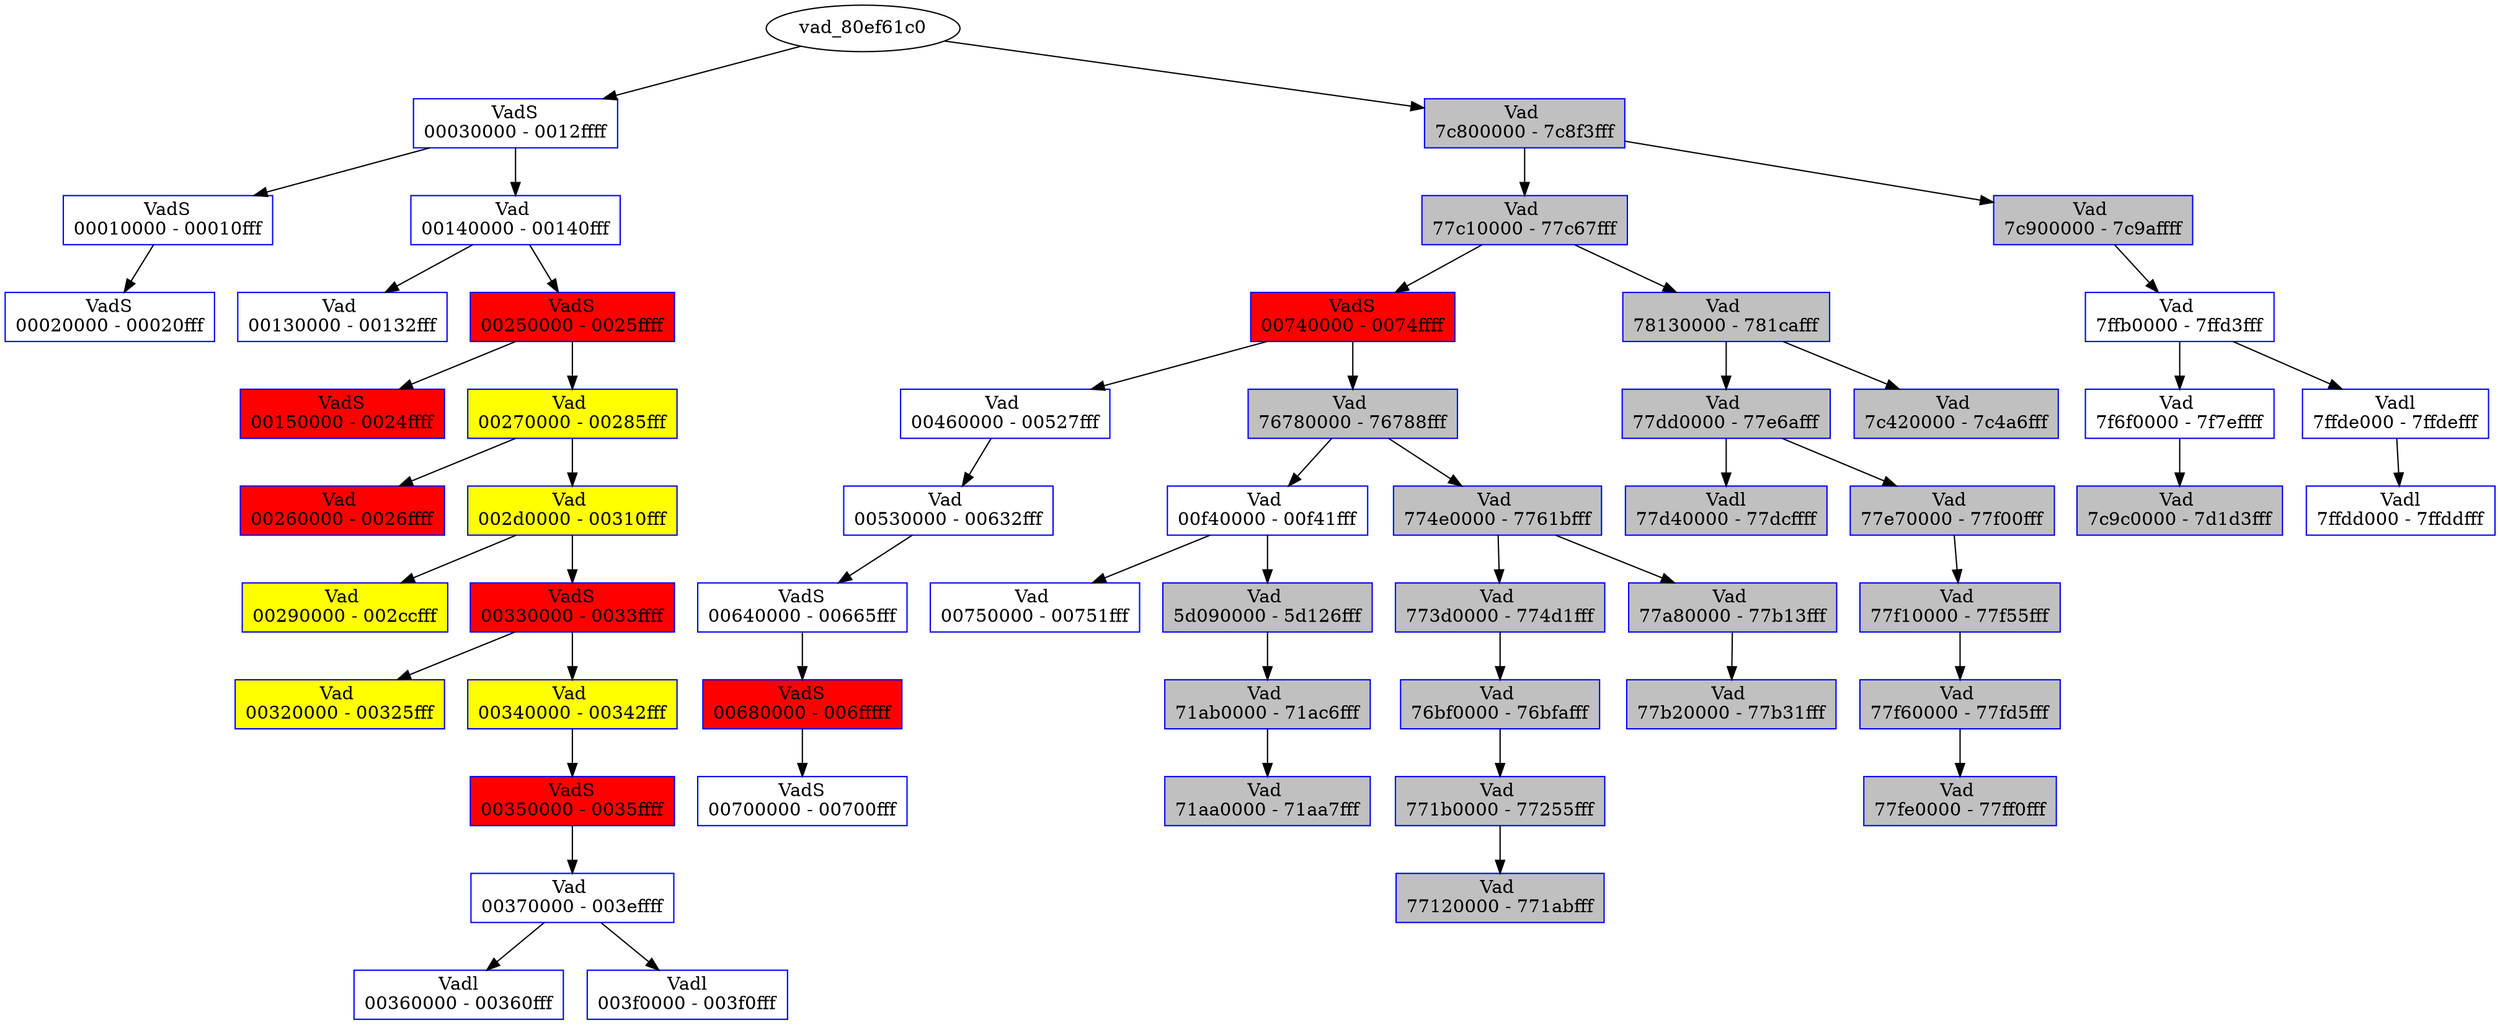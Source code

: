 /* Pid:    844 */
digraph processtree {
graph [rankdir = "TB"];
vad_80ef61c0 -> vad_ff364278
vad_ff364278 [label = "{ VadS\n00030000 - 0012ffff }"shape = "record" color = "blue" style = "filled" fillcolor = "white"];
vad_ff364278 -> vad_ff38c2f8
vad_ff38c2f8 [label = "{ VadS\n00010000 - 00010fff }"shape = "record" color = "blue" style = "filled" fillcolor = "white"];
vad_ff38c2f8 -> vad_ff3ac158
vad_ff3ac158 [label = "{ VadS\n00020000 - 00020fff }"shape = "record" color = "blue" style = "filled" fillcolor = "white"];
vad_ff364278 -> vad_ff285a98
vad_ff285a98 [label = "{ Vad \n00140000 - 00140fff }"shape = "record" color = "blue" style = "filled" fillcolor = "white"];
vad_ff285a98 -> vad_ff213530
vad_ff213530 [label = "{ Vad \n00130000 - 00132fff }"shape = "record" color = "blue" style = "filled" fillcolor = "white"];
vad_ff285a98 -> vad_ff3a7158
vad_ff3a7158 [label = "{ VadS\n00250000 - 0025ffff }"shape = "record" color = "blue" style = "filled" fillcolor = "red"];
vad_ff3a7158 -> vad_ff37f1d8
vad_ff37f1d8 [label = "{ VadS\n00150000 - 0024ffff }"shape = "record" color = "blue" style = "filled" fillcolor = "red"];
vad_ff3a7158 -> vad_80f272c8
vad_80f272c8 [label = "{ Vad \n00270000 - 00285fff }"shape = "record" color = "blue" style = "filled" fillcolor = "yellow"];
vad_80f272c8 -> vad_80f76570
vad_80f76570 [label = "{ Vad \n00260000 - 0026ffff }"shape = "record" color = "blue" style = "filled" fillcolor = "red"];
vad_80f272c8 -> vad_80f61760
vad_80f61760 [label = "{ Vad \n002d0000 - 00310fff }"shape = "record" color = "blue" style = "filled" fillcolor = "yellow"];
vad_80f61760 -> vad_80f61790
vad_80f61790 [label = "{ Vad \n00290000 - 002ccfff }"shape = "record" color = "blue" style = "filled" fillcolor = "yellow"];
vad_80f61760 -> vad_ff391278
vad_ff391278 [label = "{ VadS\n00330000 - 0033ffff }"shape = "record" color = "blue" style = "filled" fillcolor = "red"];
vad_ff391278 -> vad_80f644d0
vad_80f644d0 [label = "{ Vad \n00320000 - 00325fff }"shape = "record" color = "blue" style = "filled" fillcolor = "yellow"];
vad_ff391278 -> vad_ff363178
vad_ff363178 [label = "{ Vad \n00340000 - 00342fff }"shape = "record" color = "blue" style = "filled" fillcolor = "yellow"];
vad_ff363178 -> vad_ff389180
vad_ff389180 [label = "{ VadS\n00350000 - 0035ffff }"shape = "record" color = "blue" style = "filled" fillcolor = "red"];
vad_ff389180 -> vad_81005fd8
vad_81005fd8 [label = "{ Vad \n00370000 - 003effff }"shape = "record" color = "blue" style = "filled" fillcolor = "white"];
vad_81005fd8 -> vad_81005f98
vad_81005f98 [label = "{ Vadl\n00360000 - 00360fff }"shape = "record" color = "blue" style = "filled" fillcolor = "white"];
vad_81005fd8 -> vad_ff284108
vad_ff284108 [label = "{ Vadl\n003f0000 - 003f0fff }"shape = "record" color = "blue" style = "filled" fillcolor = "white"];
vad_80ef61c0 -> vad_81003e48
vad_81003e48 [label = "{ Vad \n7c800000 - 7c8f3fff }"shape = "record" color = "blue" style = "filled" fillcolor = "gray"];
vad_81003e48 -> vad_ff2514d8
vad_ff2514d8 [label = "{ Vad \n77c10000 - 77c67fff }"shape = "record" color = "blue" style = "filled" fillcolor = "gray"];
vad_ff2514d8 -> vad_ff3a4180
vad_ff3a4180 [label = "{ VadS\n00740000 - 0074ffff }"shape = "record" color = "blue" style = "filled" fillcolor = "red"];
vad_ff3a4180 -> vad_ff363148
vad_ff363148 [label = "{ Vad \n00460000 - 00527fff }"shape = "record" color = "blue" style = "filled" fillcolor = "white"];
vad_ff363148 -> vad_ff26e900
vad_ff26e900 [label = "{ Vad \n00530000 - 00632fff }"shape = "record" color = "blue" style = "filled" fillcolor = "white"];
vad_ff26e900 -> vad_ff38bc50
vad_ff38bc50 [label = "{ VadS\n00640000 - 00665fff }"shape = "record" color = "blue" style = "filled" fillcolor = "white"];
vad_ff38bc50 -> vad_ff2424a8
vad_ff2424a8 [label = "{ VadS\n00680000 - 006fffff }"shape = "record" color = "blue" style = "filled" fillcolor = "red"];
vad_ff2424a8 -> vad_80fca9a8
vad_80fca9a8 [label = "{ VadS\n00700000 - 00700fff }"shape = "record" color = "blue" style = "filled" fillcolor = "white"];
vad_ff3a4180 -> vad_ff39b448
vad_ff39b448 [label = "{ Vad \n76780000 - 76788fff }"shape = "record" color = "blue" style = "filled" fillcolor = "gray"];
vad_ff39b448 -> vad_ff26ed08
vad_ff26ed08 [label = "{ Vad \n00f40000 - 00f41fff }"shape = "record" color = "blue" style = "filled" fillcolor = "white"];
vad_ff26ed08 -> vad_ff3bcb40
vad_ff3bcb40 [label = "{ Vad \n00750000 - 00751fff }"shape = "record" color = "blue" style = "filled" fillcolor = "white"];
vad_ff26ed08 -> vad_80fb1be8
vad_80fb1be8 [label = "{ Vad \n5d090000 - 5d126fff }"shape = "record" color = "blue" style = "filled" fillcolor = "gray"];
vad_80fb1be8 -> vad_ff3bee80
vad_ff3bee80 [label = "{ Vad \n71ab0000 - 71ac6fff }"shape = "record" color = "blue" style = "filled" fillcolor = "gray"];
vad_ff3bee80 -> vad_ff232708
vad_ff232708 [label = "{ Vad \n71aa0000 - 71aa7fff }"shape = "record" color = "blue" style = "filled" fillcolor = "gray"];
vad_ff39b448 -> vad_ff37f178
vad_ff37f178 [label = "{ Vad \n774e0000 - 7761bfff }"shape = "record" color = "blue" style = "filled" fillcolor = "gray"];
vad_ff37f178 -> vad_ff27bc10
vad_ff27bc10 [label = "{ Vad \n773d0000 - 774d1fff }"shape = "record" color = "blue" style = "filled" fillcolor = "gray"];
vad_ff27bc10 -> vad_ff3beeb0
vad_ff3beeb0 [label = "{ Vad \n76bf0000 - 76bfafff }"shape = "record" color = "blue" style = "filled" fillcolor = "gray"];
vad_ff3beeb0 -> vad_ff3991b0
vad_ff3991b0 [label = "{ Vad \n771b0000 - 77255fff }"shape = "record" color = "blue" style = "filled" fillcolor = "gray"];
vad_ff3991b0 -> vad_81003ad8
vad_81003ad8 [label = "{ Vad \n77120000 - 771abfff }"shape = "record" color = "blue" style = "filled" fillcolor = "gray"];
vad_ff37f178 -> vad_ff2326d8
vad_ff2326d8 [label = "{ Vad \n77a80000 - 77b13fff }"shape = "record" color = "blue" style = "filled" fillcolor = "gray"];
vad_ff2326d8 -> vad_ff3991e0
vad_ff3991e0 [label = "{ Vad \n77b20000 - 77b31fff }"shape = "record" color = "blue" style = "filled" fillcolor = "gray"];
vad_ff2514d8 -> vad_80f644a0
vad_80f644a0 [label = "{ Vad \n78130000 - 781cafff }"shape = "record" color = "blue" style = "filled" fillcolor = "gray"];
vad_80f644a0 -> vad_ff2514a8
vad_ff2514a8 [label = "{ Vad \n77dd0000 - 77e6afff }"shape = "record" color = "blue" style = "filled" fillcolor = "gray"];
vad_ff2514a8 -> vad_ff284148
vad_ff284148 [label = "{ Vadl\n77d40000 - 77dcffff }"shape = "record" color = "blue" style = "filled" fillcolor = "gray"];
vad_ff2514a8 -> vad_ff39b478
vad_ff39b478 [label = "{ Vad \n77e70000 - 77f00fff }"shape = "record" color = "blue" style = "filled" fillcolor = "gray"];
vad_ff39b478 -> vad_ff26d7d8
vad_ff26d7d8 [label = "{ Vad \n77f10000 - 77f55fff }"shape = "record" color = "blue" style = "filled" fillcolor = "gray"];
vad_ff26d7d8 -> vad_ff26c3b0
vad_ff26c3b0 [label = "{ Vad \n77f60000 - 77fd5fff }"shape = "record" color = "blue" style = "filled" fillcolor = "gray"];
vad_ff26c3b0 -> vad_80f77b88
vad_80f77b88 [label = "{ Vad \n77fe0000 - 77ff0fff }"shape = "record" color = "blue" style = "filled" fillcolor = "gray"];
vad_80f644a0 -> vad_ff37f148
vad_ff37f148 [label = "{ Vad \n7c420000 - 7c4a6fff }"shape = "record" color = "blue" style = "filled" fillcolor = "gray"];
vad_81003e48 -> vad_80f7af70
vad_80f7af70 [label = "{ Vad \n7c900000 - 7c9affff }"shape = "record" color = "blue" style = "filled" fillcolor = "gray"];
vad_80f7af70 -> vad_80f7af40
vad_80f7af40 [label = "{ Vad \n7ffb0000 - 7ffd3fff }"shape = "record" color = "blue" style = "filled" fillcolor = "white"];
vad_80f7af40 -> vad_ff285a68
vad_ff285a68 [label = "{ Vad \n7f6f0000 - 7f7effff }"shape = "record" color = "blue" style = "filled" fillcolor = "white"];
vad_ff285a68 -> vad_ff299588
vad_ff299588 [label = "{ Vad \n7c9c0000 - 7d1d3fff }"shape = "record" color = "blue" style = "filled" fillcolor = "gray"];
vad_80f7af40 -> vad_80f53be0
vad_80f53be0 [label = "{ Vadl\n7ffde000 - 7ffdefff }"shape = "record" color = "blue" style = "filled" fillcolor = "white"];
vad_80f53be0 -> vad_80f53ba0
vad_80f53ba0 [label = "{ Vadl\n7ffdd000 - 7ffddfff }"shape = "record" color = "blue" style = "filled" fillcolor = "white"];
}
